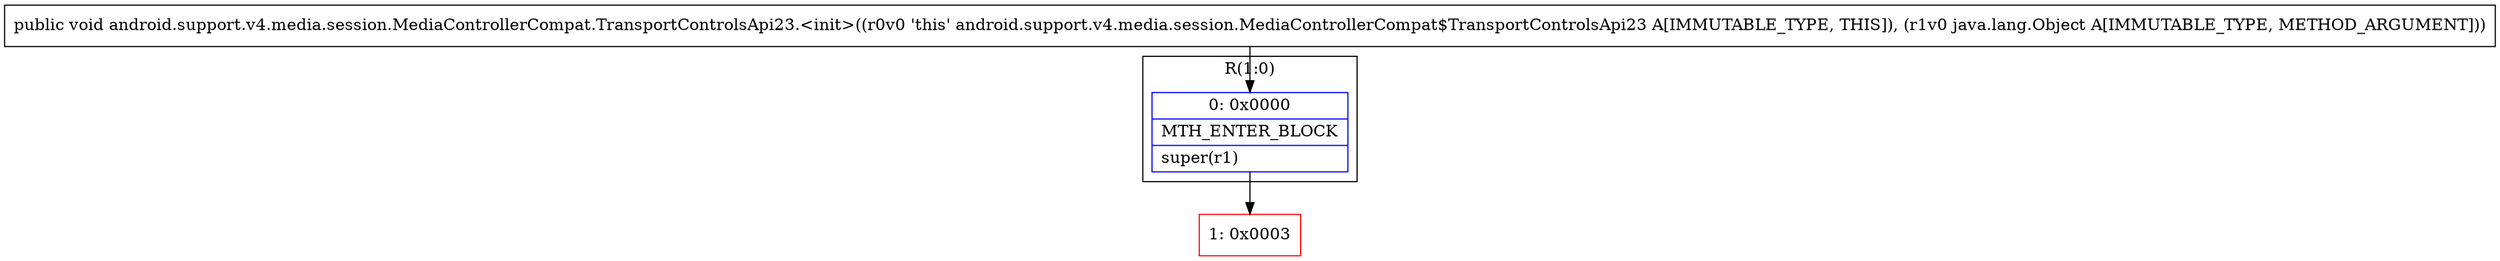 digraph "CFG forandroid.support.v4.media.session.MediaControllerCompat.TransportControlsApi23.\<init\>(Ljava\/lang\/Object;)V" {
subgraph cluster_Region_211642784 {
label = "R(1:0)";
node [shape=record,color=blue];
Node_0 [shape=record,label="{0\:\ 0x0000|MTH_ENTER_BLOCK\l|super(r1)\l}"];
}
Node_1 [shape=record,color=red,label="{1\:\ 0x0003}"];
MethodNode[shape=record,label="{public void android.support.v4.media.session.MediaControllerCompat.TransportControlsApi23.\<init\>((r0v0 'this' android.support.v4.media.session.MediaControllerCompat$TransportControlsApi23 A[IMMUTABLE_TYPE, THIS]), (r1v0 java.lang.Object A[IMMUTABLE_TYPE, METHOD_ARGUMENT])) }"];
MethodNode -> Node_0;
Node_0 -> Node_1;
}

